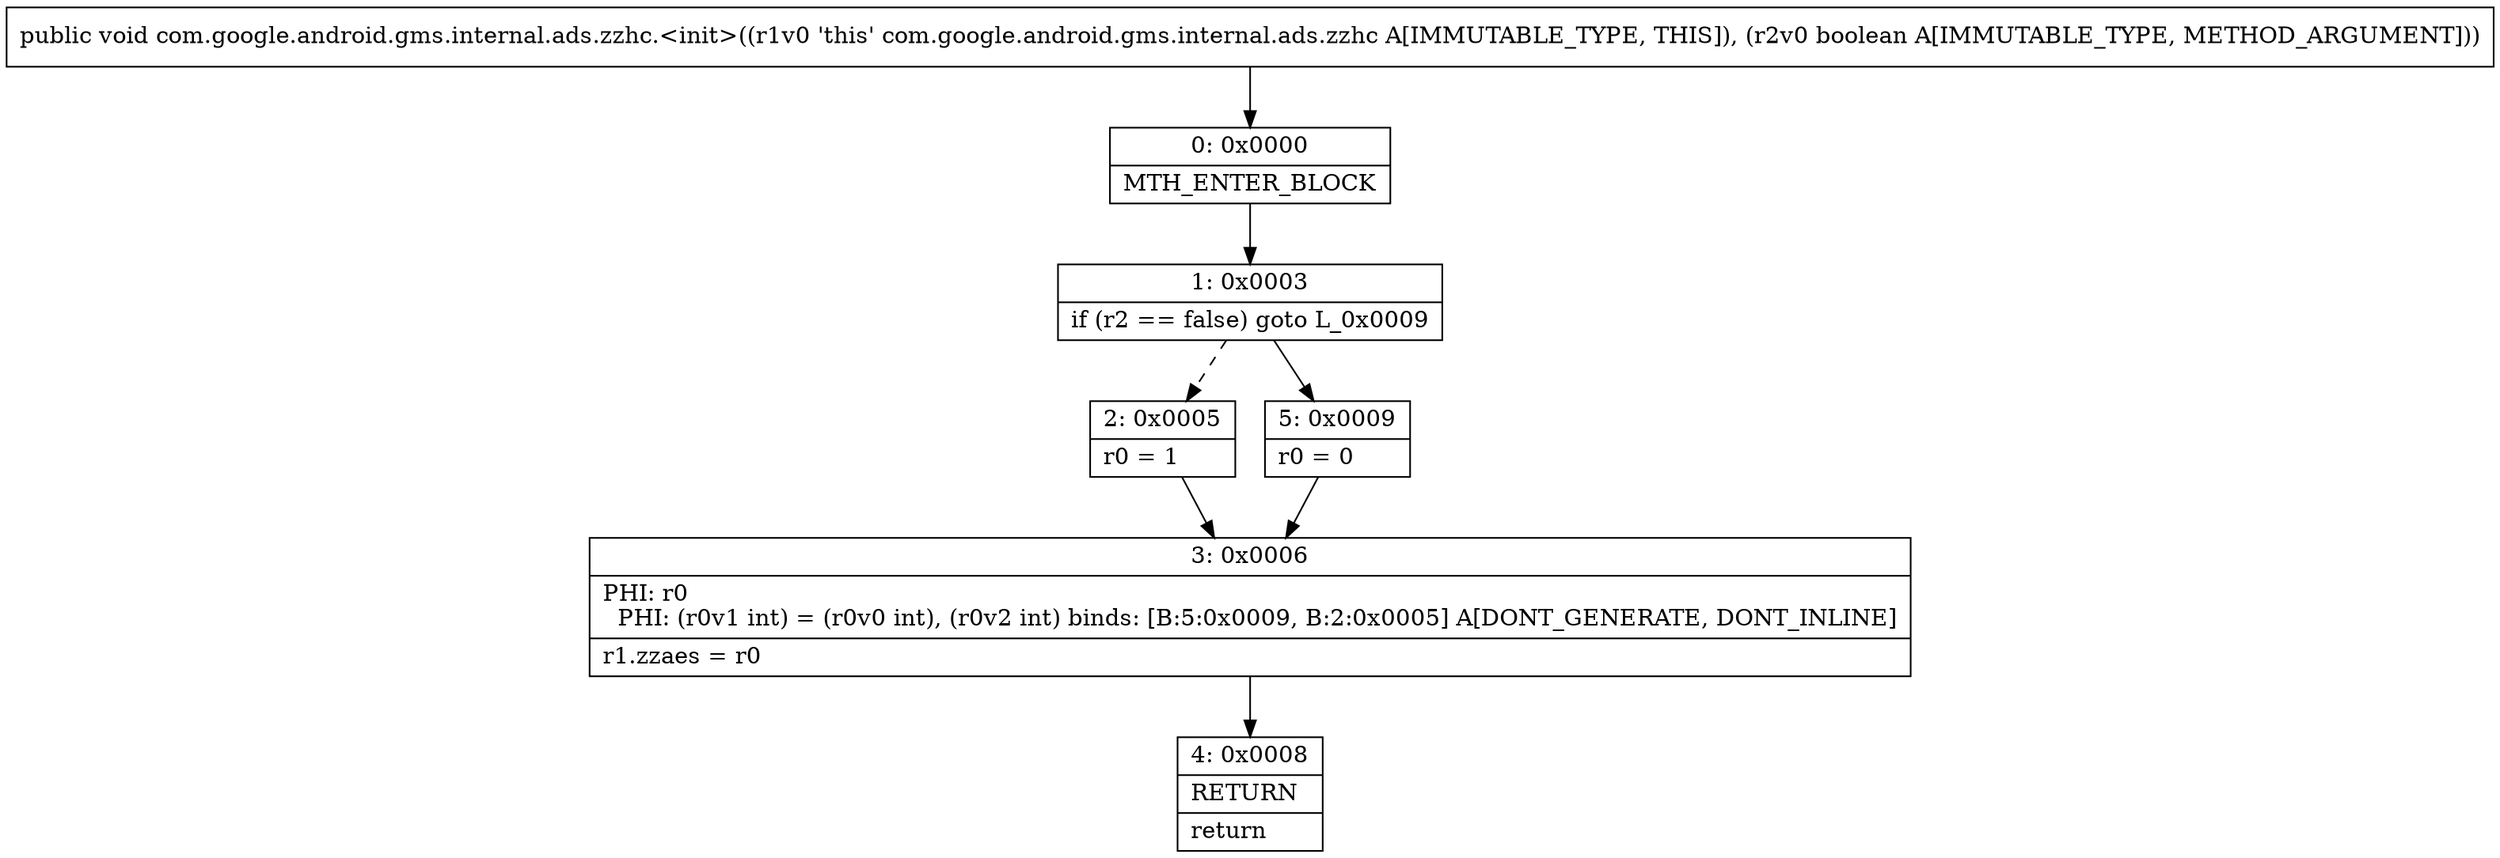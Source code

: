 digraph "CFG forcom.google.android.gms.internal.ads.zzhc.\<init\>(Z)V" {
Node_0 [shape=record,label="{0\:\ 0x0000|MTH_ENTER_BLOCK\l}"];
Node_1 [shape=record,label="{1\:\ 0x0003|if (r2 == false) goto L_0x0009\l}"];
Node_2 [shape=record,label="{2\:\ 0x0005|r0 = 1\l}"];
Node_3 [shape=record,label="{3\:\ 0x0006|PHI: r0 \l  PHI: (r0v1 int) = (r0v0 int), (r0v2 int) binds: [B:5:0x0009, B:2:0x0005] A[DONT_GENERATE, DONT_INLINE]\l|r1.zzaes = r0\l}"];
Node_4 [shape=record,label="{4\:\ 0x0008|RETURN\l|return\l}"];
Node_5 [shape=record,label="{5\:\ 0x0009|r0 = 0\l}"];
MethodNode[shape=record,label="{public void com.google.android.gms.internal.ads.zzhc.\<init\>((r1v0 'this' com.google.android.gms.internal.ads.zzhc A[IMMUTABLE_TYPE, THIS]), (r2v0 boolean A[IMMUTABLE_TYPE, METHOD_ARGUMENT])) }"];
MethodNode -> Node_0;
Node_0 -> Node_1;
Node_1 -> Node_2[style=dashed];
Node_1 -> Node_5;
Node_2 -> Node_3;
Node_3 -> Node_4;
Node_5 -> Node_3;
}

